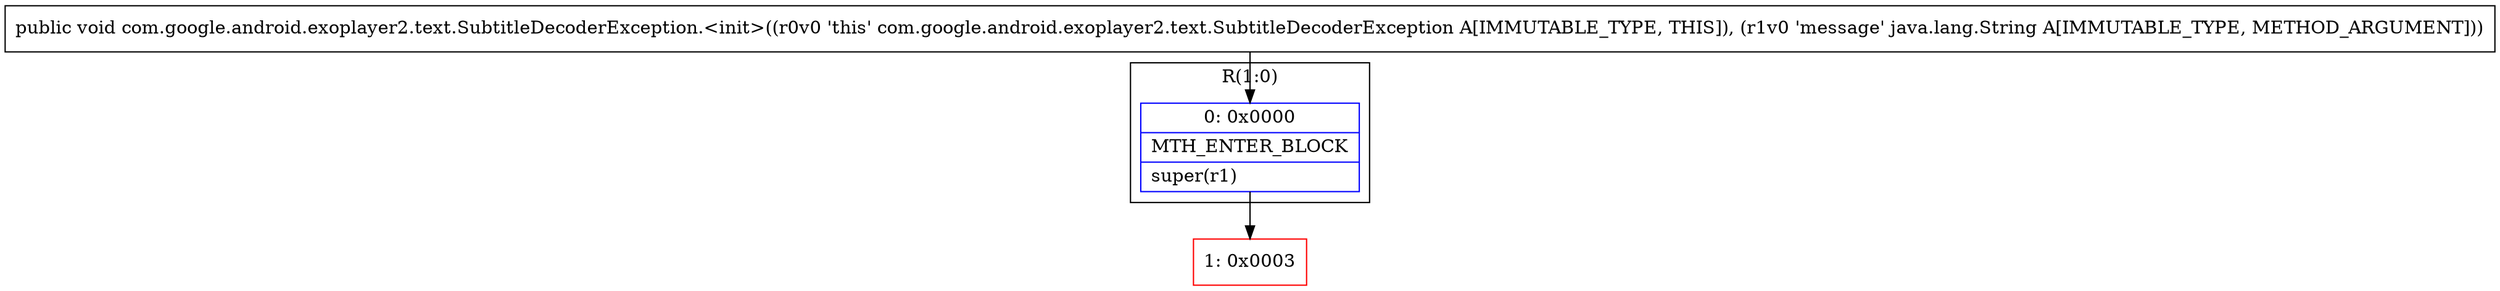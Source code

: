 digraph "CFG forcom.google.android.exoplayer2.text.SubtitleDecoderException.\<init\>(Ljava\/lang\/String;)V" {
subgraph cluster_Region_2113181043 {
label = "R(1:0)";
node [shape=record,color=blue];
Node_0 [shape=record,label="{0\:\ 0x0000|MTH_ENTER_BLOCK\l|super(r1)\l}"];
}
Node_1 [shape=record,color=red,label="{1\:\ 0x0003}"];
MethodNode[shape=record,label="{public void com.google.android.exoplayer2.text.SubtitleDecoderException.\<init\>((r0v0 'this' com.google.android.exoplayer2.text.SubtitleDecoderException A[IMMUTABLE_TYPE, THIS]), (r1v0 'message' java.lang.String A[IMMUTABLE_TYPE, METHOD_ARGUMENT])) }"];
MethodNode -> Node_0;
Node_0 -> Node_1;
}

